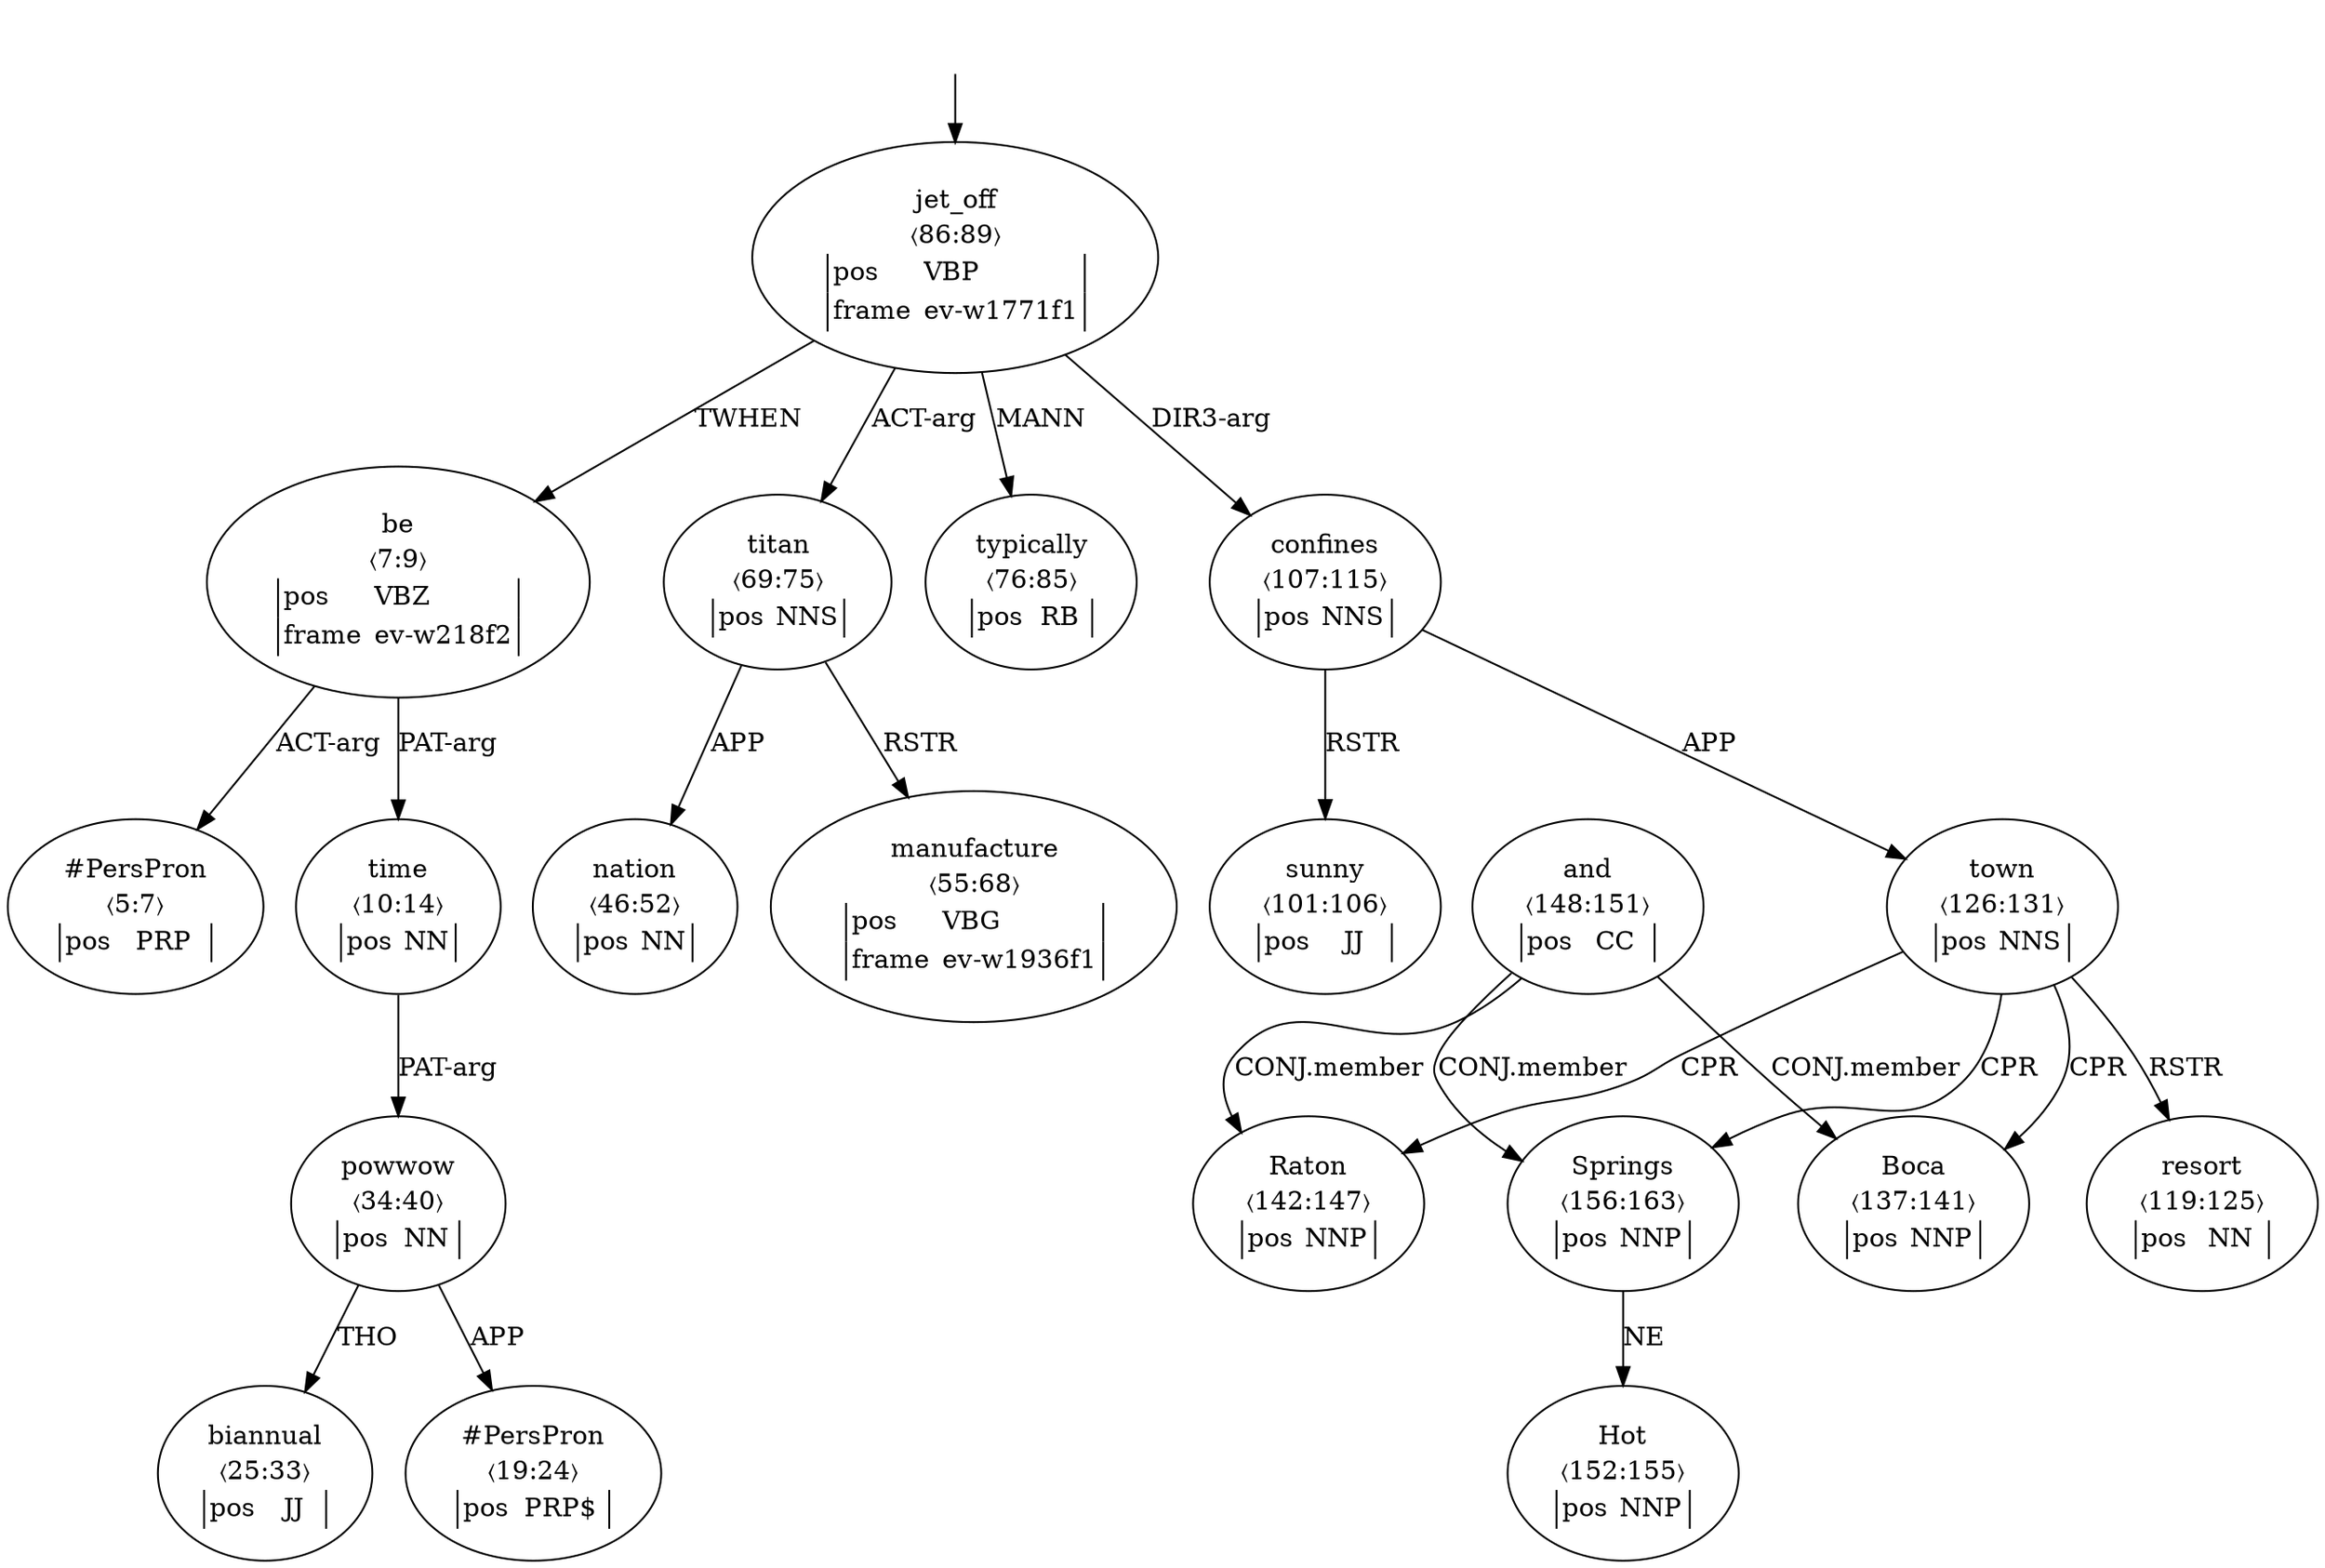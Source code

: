 digraph "20010001" {
  top [ style=invis ];
  top -> 15;
  1 [ label=<<table align="center" border="0" cellspacing="0"><tr><td colspan="2">#PersPron</td></tr><tr><td colspan="2">〈5:7〉</td></tr><tr><td sides="l" border="1" align="left">pos</td><td sides="r" border="1" align="left">PRP</td></tr></table>> ];
  2 [ label=<<table align="center" border="0" cellspacing="0"><tr><td colspan="2">be</td></tr><tr><td colspan="2">〈7:9〉</td></tr><tr><td sides="l" border="1" align="left">pos</td><td sides="r" border="1" align="left">VBZ</td></tr><tr><td sides="l" border="1" align="left">frame</td><td sides="r" border="1" align="left">ev-w218f2</td></tr></table>> ];
  3 [ label=<<table align="center" border="0" cellspacing="0"><tr><td colspan="2">time</td></tr><tr><td colspan="2">〈10:14〉</td></tr><tr><td sides="l" border="1" align="left">pos</td><td sides="r" border="1" align="left">NN</td></tr></table>> ];
  5 [ label=<<table align="center" border="0" cellspacing="0"><tr><td colspan="2">#PersPron</td></tr><tr><td colspan="2">〈19:24〉</td></tr><tr><td sides="l" border="1" align="left">pos</td><td sides="r" border="1" align="left">PRP$</td></tr></table>> ];
  6 [ label=<<table align="center" border="0" cellspacing="0"><tr><td colspan="2">biannual</td></tr><tr><td colspan="2">〈25:33〉</td></tr><tr><td sides="l" border="1" align="left">pos</td><td sides="r" border="1" align="left">JJ</td></tr></table>> ];
  7 [ label=<<table align="center" border="0" cellspacing="0"><tr><td colspan="2">powwow</td></tr><tr><td colspan="2">〈34:40〉</td></tr><tr><td sides="l" border="1" align="left">pos</td><td sides="r" border="1" align="left">NN</td></tr></table>> ];
  10 [ label=<<table align="center" border="0" cellspacing="0"><tr><td colspan="2">nation</td></tr><tr><td colspan="2">〈46:52〉</td></tr><tr><td sides="l" border="1" align="left">pos</td><td sides="r" border="1" align="left">NN</td></tr></table>> ];
  12 [ label=<<table align="center" border="0" cellspacing="0"><tr><td colspan="2">manufacture</td></tr><tr><td colspan="2">〈55:68〉</td></tr><tr><td sides="l" border="1" align="left">pos</td><td sides="r" border="1" align="left">VBG</td></tr><tr><td sides="l" border="1" align="left">frame</td><td sides="r" border="1" align="left">ev-w1936f1</td></tr></table>> ];
  13 [ label=<<table align="center" border="0" cellspacing="0"><tr><td colspan="2">titan</td></tr><tr><td colspan="2">〈69:75〉</td></tr><tr><td sides="l" border="1" align="left">pos</td><td sides="r" border="1" align="left">NNS</td></tr></table>> ];
  14 [ label=<<table align="center" border="0" cellspacing="0"><tr><td colspan="2">typically</td></tr><tr><td colspan="2">〈76:85〉</td></tr><tr><td sides="l" border="1" align="left">pos</td><td sides="r" border="1" align="left">RB</td></tr></table>> ];
  15 [ label=<<table align="center" border="0" cellspacing="0"><tr><td colspan="2">jet_off</td></tr><tr><td colspan="2">〈86:89〉</td></tr><tr><td sides="l" border="1" align="left">pos</td><td sides="r" border="1" align="left">VBP</td></tr><tr><td sides="l" border="1" align="left">frame</td><td sides="r" border="1" align="left">ev-w1771f1</td></tr></table>> ];
  19 [ label=<<table align="center" border="0" cellspacing="0"><tr><td colspan="2">sunny</td></tr><tr><td colspan="2">〈101:106〉</td></tr><tr><td sides="l" border="1" align="left">pos</td><td sides="r" border="1" align="left">JJ</td></tr></table>> ];
  20 [ label=<<table align="center" border="0" cellspacing="0"><tr><td colspan="2">confines</td></tr><tr><td colspan="2">〈107:115〉</td></tr><tr><td sides="l" border="1" align="left">pos</td><td sides="r" border="1" align="left">NNS</td></tr></table>> ];
  22 [ label=<<table align="center" border="0" cellspacing="0"><tr><td colspan="2">resort</td></tr><tr><td colspan="2">〈119:125〉</td></tr><tr><td sides="l" border="1" align="left">pos</td><td sides="r" border="1" align="left">NN</td></tr></table>> ];
  23 [ label=<<table align="center" border="0" cellspacing="0"><tr><td colspan="2">town</td></tr><tr><td colspan="2">〈126:131〉</td></tr><tr><td sides="l" border="1" align="left">pos</td><td sides="r" border="1" align="left">NNS</td></tr></table>> ];
  25 [ label=<<table align="center" border="0" cellspacing="0"><tr><td colspan="2">Boca</td></tr><tr><td colspan="2">〈137:141〉</td></tr><tr><td sides="l" border="1" align="left">pos</td><td sides="r" border="1" align="left">NNP</td></tr></table>> ];
  26 [ label=<<table align="center" border="0" cellspacing="0"><tr><td colspan="2">Raton</td></tr><tr><td colspan="2">〈142:147〉</td></tr><tr><td sides="l" border="1" align="left">pos</td><td sides="r" border="1" align="left">NNP</td></tr></table>> ];
  27 [ label=<<table align="center" border="0" cellspacing="0"><tr><td colspan="2">and</td></tr><tr><td colspan="2">〈148:151〉</td></tr><tr><td sides="l" border="1" align="left">pos</td><td sides="r" border="1" align="left">CC</td></tr></table>> ];
  28 [ label=<<table align="center" border="0" cellspacing="0"><tr><td colspan="2">Hot</td></tr><tr><td colspan="2">〈152:155〉</td></tr><tr><td sides="l" border="1" align="left">pos</td><td sides="r" border="1" align="left">NNP</td></tr></table>> ];
  29 [ label=<<table align="center" border="0" cellspacing="0"><tr><td colspan="2">Springs</td></tr><tr><td colspan="2">〈156:163〉</td></tr><tr><td sides="l" border="1" align="left">pos</td><td sides="r" border="1" align="left">NNP</td></tr></table>> ];
  7 -> 5 [ label="APP" ];
  27 -> 26 [ label="CONJ.member" ];
  15 -> 13 [ label="ACT-arg" ];
  23 -> 22 [ label="RSTR" ];
  15 -> 14 [ label="MANN" ];
  20 -> 19 [ label="RSTR" ];
  15 -> 2 [ label="TWHEN" ];
  3 -> 7 [ label="PAT-arg" ];
  23 -> 26 [ label="CPR" ];
  29 -> 28 [ label="NE" ];
  13 -> 10 [ label="APP" ];
  27 -> 25 [ label="CONJ.member" ];
  23 -> 25 [ label="CPR" ];
  20 -> 23 [ label="APP" ];
  7 -> 6 [ label="THO" ];
  27 -> 29 [ label="CONJ.member" ];
  15 -> 20 [ label="DIR3-arg" ];
  23 -> 29 [ label="CPR" ];
  2 -> 1 [ label="ACT-arg" ];
  2 -> 3 [ label="PAT-arg" ];
  13 -> 12 [ label="RSTR" ];
}

